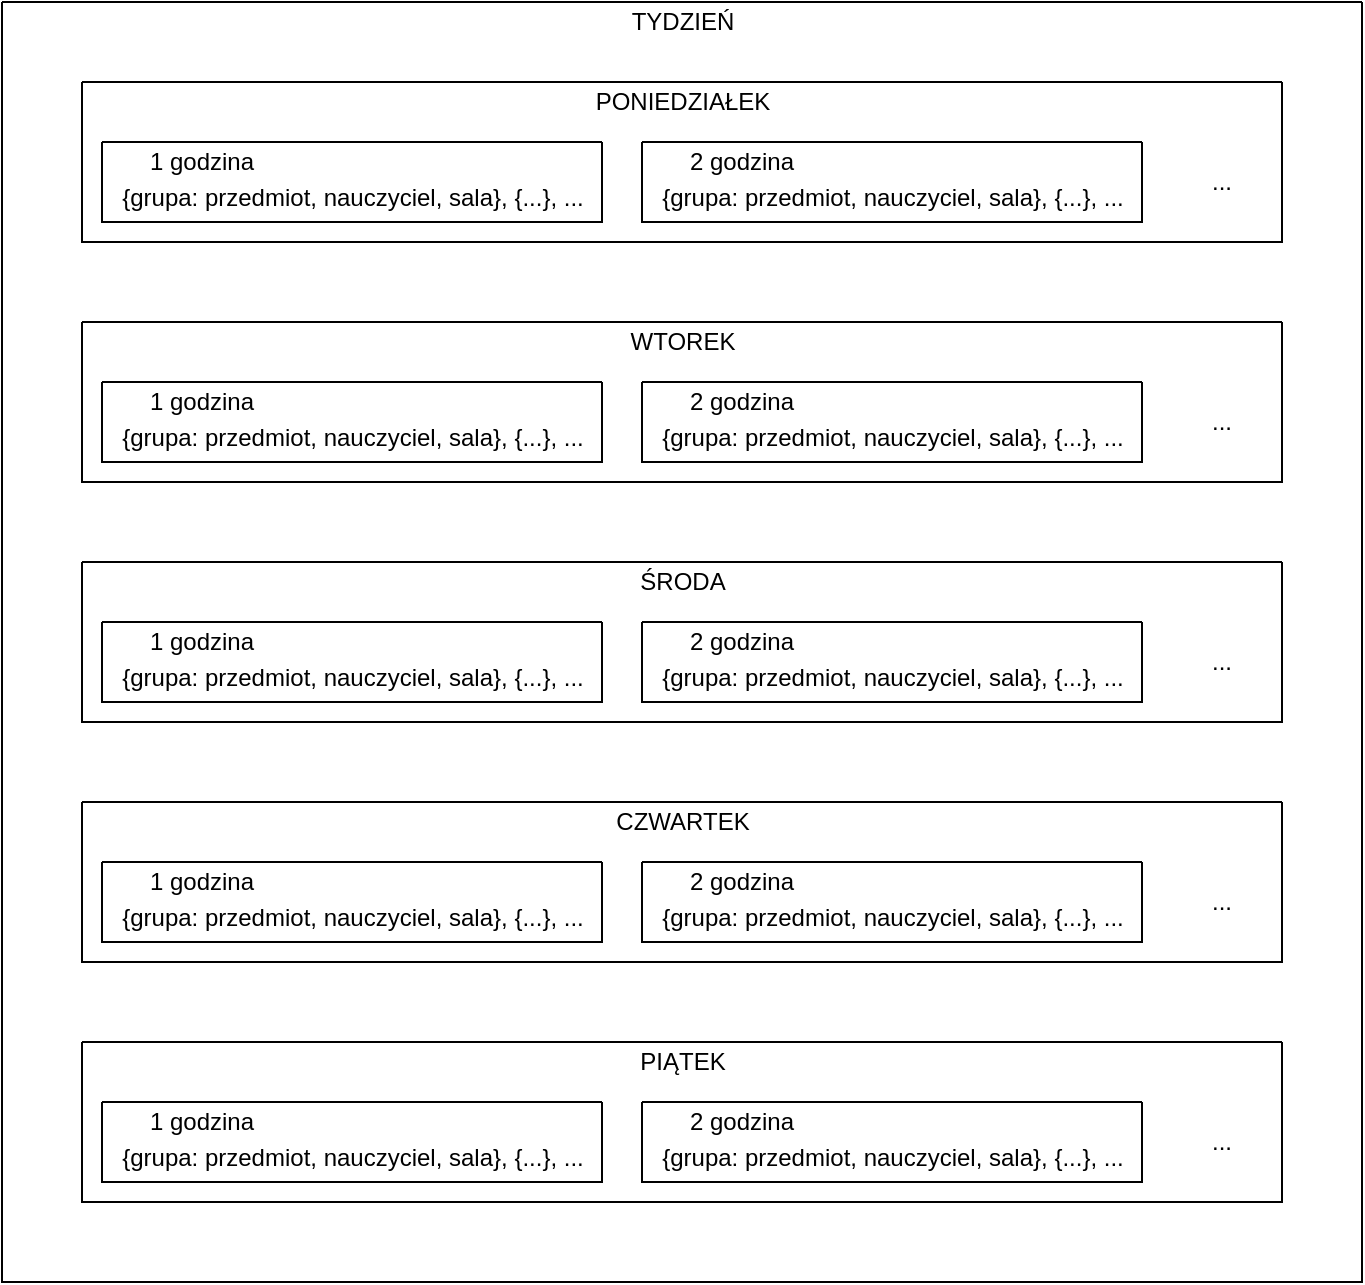 <mxfile version="16.2.7" type="device"><diagram id="IHrvlkuWzH9NIhiPEhI4" name="Page-1"><mxGraphModel dx="1426" dy="820" grid="1" gridSize="10" guides="1" tooltips="1" connect="1" arrows="1" fold="1" page="1" pageScale="1" pageWidth="850" pageHeight="1100" math="0" shadow="0"><root><mxCell id="0"/><mxCell id="1" parent="0"/><mxCell id="oh-JOtUgN78RX-BBNdtL-1" value="" style="swimlane;startSize=0;" vertex="1" parent="1"><mxGeometry x="80" y="80" width="680" height="640" as="geometry"/></mxCell><mxCell id="oh-JOtUgN78RX-BBNdtL-8" value="TYDZIEŃ" style="text;html=1;align=center;verticalAlign=middle;resizable=0;points=[];autosize=1;strokeColor=none;fillColor=none;" vertex="1" parent="oh-JOtUgN78RX-BBNdtL-1"><mxGeometry x="305" width="70" height="20" as="geometry"/></mxCell><mxCell id="oh-JOtUgN78RX-BBNdtL-24" value="" style="swimlane;startSize=0;" vertex="1" parent="oh-JOtUgN78RX-BBNdtL-1"><mxGeometry x="40" y="160" width="600" height="80" as="geometry"><mxRectangle x="120" y="120" width="50" height="40" as="alternateBounds"/></mxGeometry></mxCell><mxCell id="oh-JOtUgN78RX-BBNdtL-25" value="WTOREK" style="text;html=1;align=center;verticalAlign=middle;resizable=0;points=[];autosize=1;strokeColor=none;fillColor=none;" vertex="1" parent="oh-JOtUgN78RX-BBNdtL-24"><mxGeometry x="265" width="70" height="20" as="geometry"/></mxCell><mxCell id="oh-JOtUgN78RX-BBNdtL-26" value="" style="swimlane;startSize=0;" vertex="1" parent="oh-JOtUgN78RX-BBNdtL-24"><mxGeometry x="10" y="30" width="250" height="40" as="geometry"/></mxCell><mxCell id="oh-JOtUgN78RX-BBNdtL-27" value="1 godzina" style="text;html=1;strokeColor=none;fillColor=none;align=center;verticalAlign=middle;whiteSpace=wrap;rounded=0;" vertex="1" parent="oh-JOtUgN78RX-BBNdtL-26"><mxGeometry x="20" y="2.5" width="60" height="15" as="geometry"/></mxCell><mxCell id="oh-JOtUgN78RX-BBNdtL-28" value="{grupa: przedmiot, nauczyciel, sala}, {...}, ..." style="text;html=1;strokeColor=none;fillColor=none;align=center;verticalAlign=middle;whiteSpace=wrap;rounded=0;" vertex="1" parent="oh-JOtUgN78RX-BBNdtL-26"><mxGeometry x="1" y="20" width="249" height="15" as="geometry"/></mxCell><mxCell id="oh-JOtUgN78RX-BBNdtL-29" value="..." style="text;html=1;strokeColor=none;fillColor=none;align=center;verticalAlign=middle;whiteSpace=wrap;rounded=0;" vertex="1" parent="oh-JOtUgN78RX-BBNdtL-24"><mxGeometry x="540" y="35" width="60" height="30" as="geometry"/></mxCell><mxCell id="oh-JOtUgN78RX-BBNdtL-30" value="" style="swimlane;startSize=0;" vertex="1" parent="oh-JOtUgN78RX-BBNdtL-24"><mxGeometry x="280" y="30" width="250" height="40" as="geometry"/></mxCell><mxCell id="oh-JOtUgN78RX-BBNdtL-31" value="2 godzina" style="text;html=1;strokeColor=none;fillColor=none;align=center;verticalAlign=middle;whiteSpace=wrap;rounded=0;" vertex="1" parent="oh-JOtUgN78RX-BBNdtL-30"><mxGeometry x="20" y="2.5" width="60" height="15" as="geometry"/></mxCell><mxCell id="oh-JOtUgN78RX-BBNdtL-32" value="{grupa: przedmiot, nauczyciel, sala}, {...}, ..." style="text;html=1;strokeColor=none;fillColor=none;align=center;verticalAlign=middle;whiteSpace=wrap;rounded=0;" vertex="1" parent="oh-JOtUgN78RX-BBNdtL-30"><mxGeometry x="1" y="20" width="249" height="15" as="geometry"/></mxCell><mxCell id="oh-JOtUgN78RX-BBNdtL-33" value="" style="swimlane;startSize=0;" vertex="1" parent="oh-JOtUgN78RX-BBNdtL-1"><mxGeometry x="40" y="280" width="600" height="80" as="geometry"><mxRectangle x="120" y="120" width="50" height="40" as="alternateBounds"/></mxGeometry></mxCell><mxCell id="oh-JOtUgN78RX-BBNdtL-34" value="ŚRODA" style="text;html=1;align=center;verticalAlign=middle;resizable=0;points=[];autosize=1;strokeColor=none;fillColor=none;" vertex="1" parent="oh-JOtUgN78RX-BBNdtL-33"><mxGeometry x="270" width="60" height="20" as="geometry"/></mxCell><mxCell id="oh-JOtUgN78RX-BBNdtL-35" value="" style="swimlane;startSize=0;" vertex="1" parent="oh-JOtUgN78RX-BBNdtL-33"><mxGeometry x="10" y="30" width="250" height="40" as="geometry"/></mxCell><mxCell id="oh-JOtUgN78RX-BBNdtL-36" value="1 godzina" style="text;html=1;strokeColor=none;fillColor=none;align=center;verticalAlign=middle;whiteSpace=wrap;rounded=0;" vertex="1" parent="oh-JOtUgN78RX-BBNdtL-35"><mxGeometry x="20" y="2.5" width="60" height="15" as="geometry"/></mxCell><mxCell id="oh-JOtUgN78RX-BBNdtL-37" value="{grupa: przedmiot, nauczyciel, sala}, {...}, ..." style="text;html=1;strokeColor=none;fillColor=none;align=center;verticalAlign=middle;whiteSpace=wrap;rounded=0;" vertex="1" parent="oh-JOtUgN78RX-BBNdtL-35"><mxGeometry x="1" y="20" width="249" height="15" as="geometry"/></mxCell><mxCell id="oh-JOtUgN78RX-BBNdtL-38" value="..." style="text;html=1;strokeColor=none;fillColor=none;align=center;verticalAlign=middle;whiteSpace=wrap;rounded=0;" vertex="1" parent="oh-JOtUgN78RX-BBNdtL-33"><mxGeometry x="540" y="35" width="60" height="30" as="geometry"/></mxCell><mxCell id="oh-JOtUgN78RX-BBNdtL-39" value="" style="swimlane;startSize=0;" vertex="1" parent="oh-JOtUgN78RX-BBNdtL-33"><mxGeometry x="280" y="30" width="250" height="40" as="geometry"/></mxCell><mxCell id="oh-JOtUgN78RX-BBNdtL-40" value="2 godzina" style="text;html=1;strokeColor=none;fillColor=none;align=center;verticalAlign=middle;whiteSpace=wrap;rounded=0;" vertex="1" parent="oh-JOtUgN78RX-BBNdtL-39"><mxGeometry x="20" y="2.5" width="60" height="15" as="geometry"/></mxCell><mxCell id="oh-JOtUgN78RX-BBNdtL-41" value="{grupa: przedmiot, nauczyciel, sala}, {...}, ..." style="text;html=1;strokeColor=none;fillColor=none;align=center;verticalAlign=middle;whiteSpace=wrap;rounded=0;" vertex="1" parent="oh-JOtUgN78RX-BBNdtL-39"><mxGeometry x="1" y="20" width="249" height="15" as="geometry"/></mxCell><mxCell id="oh-JOtUgN78RX-BBNdtL-42" value="" style="swimlane;startSize=0;" vertex="1" parent="oh-JOtUgN78RX-BBNdtL-1"><mxGeometry x="40" y="400" width="600" height="80" as="geometry"><mxRectangle x="120" y="120" width="50" height="40" as="alternateBounds"/></mxGeometry></mxCell><mxCell id="oh-JOtUgN78RX-BBNdtL-43" value="CZWARTEK" style="text;html=1;align=center;verticalAlign=middle;resizable=0;points=[];autosize=1;strokeColor=none;fillColor=none;" vertex="1" parent="oh-JOtUgN78RX-BBNdtL-42"><mxGeometry x="260" width="80" height="20" as="geometry"/></mxCell><mxCell id="oh-JOtUgN78RX-BBNdtL-44" value="" style="swimlane;startSize=0;" vertex="1" parent="oh-JOtUgN78RX-BBNdtL-42"><mxGeometry x="10" y="30" width="250" height="40" as="geometry"/></mxCell><mxCell id="oh-JOtUgN78RX-BBNdtL-45" value="1 godzina" style="text;html=1;strokeColor=none;fillColor=none;align=center;verticalAlign=middle;whiteSpace=wrap;rounded=0;" vertex="1" parent="oh-JOtUgN78RX-BBNdtL-44"><mxGeometry x="20" y="2.5" width="60" height="15" as="geometry"/></mxCell><mxCell id="oh-JOtUgN78RX-BBNdtL-46" value="{grupa: przedmiot, nauczyciel, sala}, {...}, ..." style="text;html=1;strokeColor=none;fillColor=none;align=center;verticalAlign=middle;whiteSpace=wrap;rounded=0;" vertex="1" parent="oh-JOtUgN78RX-BBNdtL-44"><mxGeometry x="1" y="20" width="249" height="15" as="geometry"/></mxCell><mxCell id="oh-JOtUgN78RX-BBNdtL-47" value="..." style="text;html=1;strokeColor=none;fillColor=none;align=center;verticalAlign=middle;whiteSpace=wrap;rounded=0;" vertex="1" parent="oh-JOtUgN78RX-BBNdtL-42"><mxGeometry x="540" y="35" width="60" height="30" as="geometry"/></mxCell><mxCell id="oh-JOtUgN78RX-BBNdtL-48" value="" style="swimlane;startSize=0;" vertex="1" parent="oh-JOtUgN78RX-BBNdtL-42"><mxGeometry x="280" y="30" width="250" height="40" as="geometry"/></mxCell><mxCell id="oh-JOtUgN78RX-BBNdtL-49" value="2 godzina" style="text;html=1;strokeColor=none;fillColor=none;align=center;verticalAlign=middle;whiteSpace=wrap;rounded=0;" vertex="1" parent="oh-JOtUgN78RX-BBNdtL-48"><mxGeometry x="20" y="2.5" width="60" height="15" as="geometry"/></mxCell><mxCell id="oh-JOtUgN78RX-BBNdtL-50" value="{grupa: przedmiot, nauczyciel, sala}, {...}, ..." style="text;html=1;strokeColor=none;fillColor=none;align=center;verticalAlign=middle;whiteSpace=wrap;rounded=0;" vertex="1" parent="oh-JOtUgN78RX-BBNdtL-48"><mxGeometry x="1" y="20" width="249" height="15" as="geometry"/></mxCell><mxCell id="oh-JOtUgN78RX-BBNdtL-51" value="" style="swimlane;startSize=0;" vertex="1" parent="oh-JOtUgN78RX-BBNdtL-1"><mxGeometry x="40" y="520" width="600" height="80" as="geometry"><mxRectangle x="120" y="120" width="50" height="40" as="alternateBounds"/></mxGeometry></mxCell><mxCell id="oh-JOtUgN78RX-BBNdtL-52" value="PIĄTEK" style="text;html=1;align=center;verticalAlign=middle;resizable=0;points=[];autosize=1;strokeColor=none;fillColor=none;" vertex="1" parent="oh-JOtUgN78RX-BBNdtL-51"><mxGeometry x="270" width="60" height="20" as="geometry"/></mxCell><mxCell id="oh-JOtUgN78RX-BBNdtL-53" value="" style="swimlane;startSize=0;" vertex="1" parent="oh-JOtUgN78RX-BBNdtL-51"><mxGeometry x="10" y="30" width="250" height="40" as="geometry"/></mxCell><mxCell id="oh-JOtUgN78RX-BBNdtL-54" value="1 godzina" style="text;html=1;strokeColor=none;fillColor=none;align=center;verticalAlign=middle;whiteSpace=wrap;rounded=0;" vertex="1" parent="oh-JOtUgN78RX-BBNdtL-53"><mxGeometry x="20" y="2.5" width="60" height="15" as="geometry"/></mxCell><mxCell id="oh-JOtUgN78RX-BBNdtL-55" value="{grupa: przedmiot, nauczyciel, sala}, {...}, ..." style="text;html=1;strokeColor=none;fillColor=none;align=center;verticalAlign=middle;whiteSpace=wrap;rounded=0;" vertex="1" parent="oh-JOtUgN78RX-BBNdtL-53"><mxGeometry x="1" y="20" width="249" height="15" as="geometry"/></mxCell><mxCell id="oh-JOtUgN78RX-BBNdtL-56" value="..." style="text;html=1;strokeColor=none;fillColor=none;align=center;verticalAlign=middle;whiteSpace=wrap;rounded=0;" vertex="1" parent="oh-JOtUgN78RX-BBNdtL-51"><mxGeometry x="540" y="35" width="60" height="30" as="geometry"/></mxCell><mxCell id="oh-JOtUgN78RX-BBNdtL-57" value="" style="swimlane;startSize=0;" vertex="1" parent="oh-JOtUgN78RX-BBNdtL-51"><mxGeometry x="280" y="30" width="250" height="40" as="geometry"/></mxCell><mxCell id="oh-JOtUgN78RX-BBNdtL-58" value="2 godzina" style="text;html=1;strokeColor=none;fillColor=none;align=center;verticalAlign=middle;whiteSpace=wrap;rounded=0;" vertex="1" parent="oh-JOtUgN78RX-BBNdtL-57"><mxGeometry x="20" y="2.5" width="60" height="15" as="geometry"/></mxCell><mxCell id="oh-JOtUgN78RX-BBNdtL-59" value="{grupa: przedmiot, nauczyciel, sala}, {...}, ..." style="text;html=1;strokeColor=none;fillColor=none;align=center;verticalAlign=middle;whiteSpace=wrap;rounded=0;" vertex="1" parent="oh-JOtUgN78RX-BBNdtL-57"><mxGeometry x="1" y="20" width="249" height="15" as="geometry"/></mxCell><mxCell id="oh-JOtUgN78RX-BBNdtL-3" value="" style="swimlane;startSize=0;" vertex="1" parent="1"><mxGeometry x="120" y="120" width="600" height="80" as="geometry"><mxRectangle x="120" y="120" width="50" height="40" as="alternateBounds"/></mxGeometry></mxCell><mxCell id="oh-JOtUgN78RX-BBNdtL-9" value="PONIEDZIAŁEK" style="text;html=1;align=center;verticalAlign=middle;resizable=0;points=[];autosize=1;strokeColor=none;fillColor=none;" vertex="1" parent="oh-JOtUgN78RX-BBNdtL-3"><mxGeometry x="250" width="100" height="20" as="geometry"/></mxCell><mxCell id="oh-JOtUgN78RX-BBNdtL-14" value="" style="swimlane;startSize=0;" vertex="1" parent="oh-JOtUgN78RX-BBNdtL-3"><mxGeometry x="10" y="30" width="250" height="40" as="geometry"/></mxCell><mxCell id="oh-JOtUgN78RX-BBNdtL-18" value="1 godzina" style="text;html=1;strokeColor=none;fillColor=none;align=center;verticalAlign=middle;whiteSpace=wrap;rounded=0;" vertex="1" parent="oh-JOtUgN78RX-BBNdtL-14"><mxGeometry x="20" y="2.5" width="60" height="15" as="geometry"/></mxCell><mxCell id="oh-JOtUgN78RX-BBNdtL-19" value="{grupa: przedmiot, nauczyciel, sala}, {...}, ..." style="text;html=1;strokeColor=none;fillColor=none;align=center;verticalAlign=middle;whiteSpace=wrap;rounded=0;" vertex="1" parent="oh-JOtUgN78RX-BBNdtL-14"><mxGeometry x="1" y="20" width="249" height="15" as="geometry"/></mxCell><mxCell id="oh-JOtUgN78RX-BBNdtL-17" value="..." style="text;html=1;strokeColor=none;fillColor=none;align=center;verticalAlign=middle;whiteSpace=wrap;rounded=0;" vertex="1" parent="oh-JOtUgN78RX-BBNdtL-3"><mxGeometry x="540" y="35" width="60" height="30" as="geometry"/></mxCell><mxCell id="oh-JOtUgN78RX-BBNdtL-21" value="" style="swimlane;startSize=0;" vertex="1" parent="oh-JOtUgN78RX-BBNdtL-3"><mxGeometry x="280" y="30" width="250" height="40" as="geometry"/></mxCell><mxCell id="oh-JOtUgN78RX-BBNdtL-22" value="2 godzina" style="text;html=1;strokeColor=none;fillColor=none;align=center;verticalAlign=middle;whiteSpace=wrap;rounded=0;" vertex="1" parent="oh-JOtUgN78RX-BBNdtL-21"><mxGeometry x="20" y="2.5" width="60" height="15" as="geometry"/></mxCell><mxCell id="oh-JOtUgN78RX-BBNdtL-23" value="{grupa: przedmiot, nauczyciel, sala}, {...}, ..." style="text;html=1;strokeColor=none;fillColor=none;align=center;verticalAlign=middle;whiteSpace=wrap;rounded=0;" vertex="1" parent="oh-JOtUgN78RX-BBNdtL-21"><mxGeometry x="1" y="20" width="249" height="15" as="geometry"/></mxCell></root></mxGraphModel></diagram></mxfile>